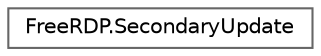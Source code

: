 digraph "Graphical Class Hierarchy"
{
 // LATEX_PDF_SIZE
  bgcolor="transparent";
  edge [fontname=Helvetica,fontsize=10,labelfontname=Helvetica,labelfontsize=10];
  node [fontname=Helvetica,fontsize=10,shape=box,height=0.2,width=0.4];
  rankdir="LR";
  Node0 [id="Node000000",label="FreeRDP.SecondaryUpdate",height=0.2,width=0.4,color="grey40", fillcolor="white", style="filled",URL="$class_free_r_d_p_1_1_secondary_update.html",tooltip=" "];
}
